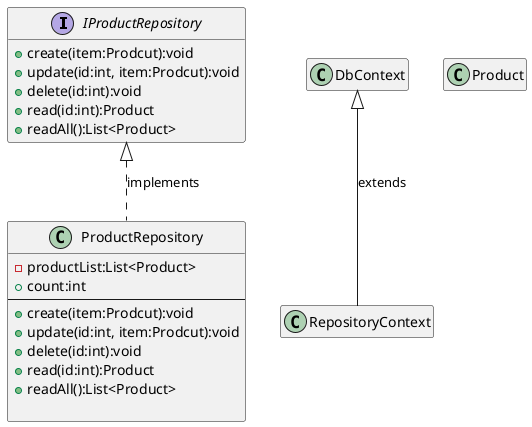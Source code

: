 @startuml

interface IProductRepository
{
    +create(item:Prodcut):void
    +update(id:int, item:Prodcut):void
    +delete(id:int):void
    +read(id:int):Product
    +readAll():List<Product>
}

class ProductRepository{
    -productList:List<Product>
    +count:int
    --
    +create(item:Prodcut):void
    +update(id:int, item:Prodcut):void
    +delete(id:int):void
    +read(id:int):Product
    +readAll():List<Product>

}

class Product{

}

class RepositoryContext
{
    
}
class DbContext
{

}

RepositoryContext -up-|> DbContext : "extends"
ProductRepository .up.|> IProductRepository : "implements"
hide empty members
@enduml